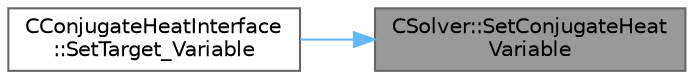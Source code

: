 digraph "CSolver::SetConjugateHeatVariable"
{
 // LATEX_PDF_SIZE
  bgcolor="transparent";
  edge [fontname=Helvetica,fontsize=10,labelfontname=Helvetica,labelfontsize=10];
  node [fontname=Helvetica,fontsize=10,shape=box,height=0.2,width=0.4];
  rankdir="RL";
  Node1 [id="Node000001",label="CSolver::SetConjugateHeat\lVariable",height=0.2,width=0.4,color="gray40", fillcolor="grey60", style="filled", fontcolor="black",tooltip="Set the conjugate heat variables."];
  Node1 -> Node2 [id="edge1_Node000001_Node000002",dir="back",color="steelblue1",style="solid",tooltip=" "];
  Node2 [id="Node000002",label="CConjugateHeatInterface\l::SetTarget_Variable",height=0.2,width=0.4,color="grey40", fillcolor="white", style="filled",URL="$classCConjugateHeatInterface.html#a28e8fa418b1a7247255e1157a4969750",tooltip="Set the variable that has been received from the target mesh into the target mesh."];
}
